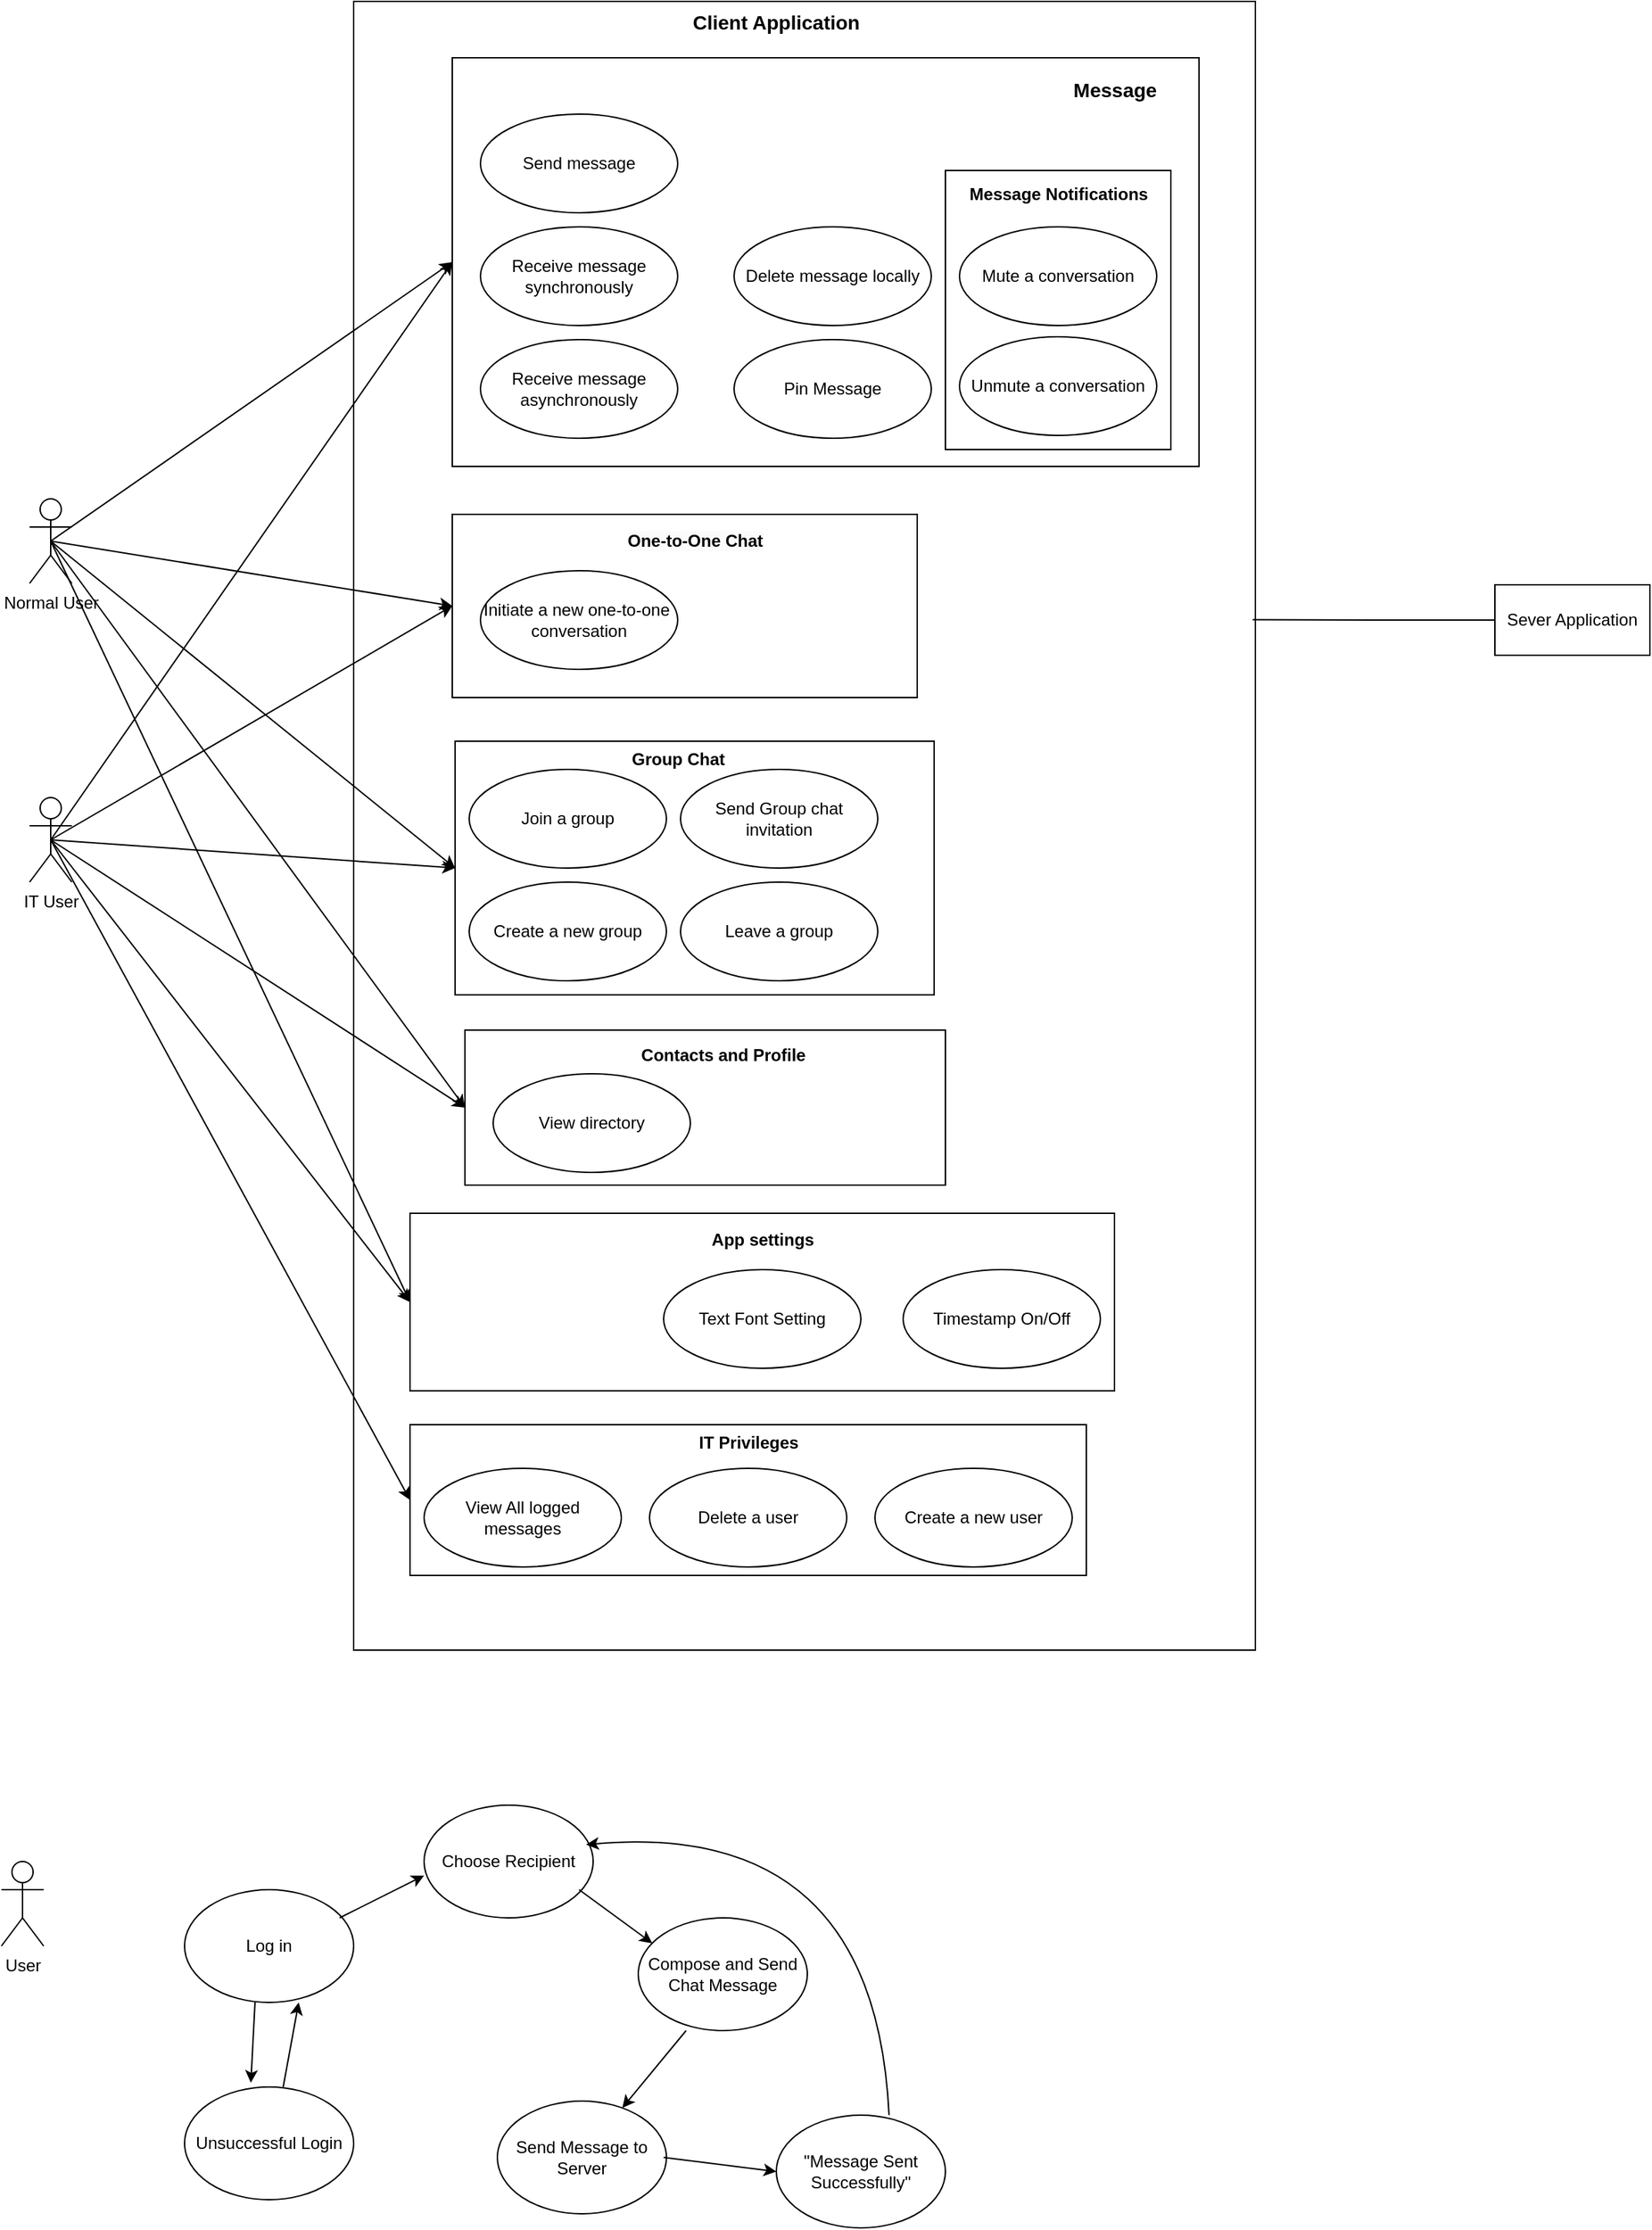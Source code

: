 <mxfile version="24.0.7" type="device" pages="3">
  <diagram name="Page-1" id="sUV660QRLb9GWtnvWiSY">
    <mxGraphModel dx="1434" dy="746" grid="1" gridSize="10" guides="1" tooltips="1" connect="1" arrows="1" fold="1" page="1" pageScale="1" pageWidth="1654" pageHeight="1169" math="0" shadow="0">
      <root>
        <mxCell id="0" />
        <mxCell id="1" parent="0" />
        <mxCell id="U2AByLSO6bJXmJ2jfOXi-1" value="" style="rounded=0;whiteSpace=wrap;html=1;" parent="1" vertex="1">
          <mxGeometry x="400" y="20" width="640" height="1170" as="geometry" />
        </mxCell>
        <mxCell id="YQ2VtmDsd7B6_WzJCYEh-53" value="" style="html=1;whiteSpace=wrap;" parent="1" vertex="1">
          <mxGeometry x="440" y="1030" width="480" height="107" as="geometry" />
        </mxCell>
        <mxCell id="YQ2VtmDsd7B6_WzJCYEh-41" value="" style="html=1;whiteSpace=wrap;" parent="1" vertex="1">
          <mxGeometry x="440" y="880" width="500" height="126" as="geometry" />
        </mxCell>
        <mxCell id="YQ2VtmDsd7B6_WzJCYEh-29" value="" style="html=1;whiteSpace=wrap;" parent="1" vertex="1">
          <mxGeometry x="479" y="750" width="341" height="110" as="geometry" />
        </mxCell>
        <mxCell id="YQ2VtmDsd7B6_WzJCYEh-20" value="" style="html=1;whiteSpace=wrap;" parent="1" vertex="1">
          <mxGeometry x="472" y="545" width="340" height="180" as="geometry" />
        </mxCell>
        <mxCell id="YQ2VtmDsd7B6_WzJCYEh-18" value="" style="html=1;whiteSpace=wrap;" parent="1" vertex="1">
          <mxGeometry x="470" y="384" width="330" height="130" as="geometry" />
        </mxCell>
        <mxCell id="YQ2VtmDsd7B6_WzJCYEh-16" value="" style="html=1;whiteSpace=wrap;" parent="1" vertex="1">
          <mxGeometry x="470" y="60" width="530" height="290" as="geometry" />
        </mxCell>
        <mxCell id="YQ2VtmDsd7B6_WzJCYEh-57" style="rounded=0;orthogonalLoop=1;jettySize=auto;html=1;exitX=0.5;exitY=0.5;exitDx=0;exitDy=0;exitPerimeter=0;entryX=0;entryY=0.5;entryDx=0;entryDy=0;" parent="1" source="YQ2VtmDsd7B6_WzJCYEh-1" target="YQ2VtmDsd7B6_WzJCYEh-16" edge="1">
          <mxGeometry relative="1" as="geometry" />
        </mxCell>
        <mxCell id="YQ2VtmDsd7B6_WzJCYEh-58" style="rounded=0;orthogonalLoop=1;jettySize=auto;html=1;exitX=0.5;exitY=0.5;exitDx=0;exitDy=0;exitPerimeter=0;entryX=0;entryY=0.5;entryDx=0;entryDy=0;" parent="1" source="YQ2VtmDsd7B6_WzJCYEh-1" target="YQ2VtmDsd7B6_WzJCYEh-18" edge="1">
          <mxGeometry relative="1" as="geometry" />
        </mxCell>
        <mxCell id="YQ2VtmDsd7B6_WzJCYEh-59" style="rounded=0;orthogonalLoop=1;jettySize=auto;html=1;exitX=0.5;exitY=0.5;exitDx=0;exitDy=0;exitPerimeter=0;entryX=0;entryY=0.5;entryDx=0;entryDy=0;" parent="1" source="YQ2VtmDsd7B6_WzJCYEh-1" target="YQ2VtmDsd7B6_WzJCYEh-20" edge="1">
          <mxGeometry relative="1" as="geometry" />
        </mxCell>
        <mxCell id="YQ2VtmDsd7B6_WzJCYEh-60" style="rounded=0;orthogonalLoop=1;jettySize=auto;html=1;exitX=0.5;exitY=0.5;exitDx=0;exitDy=0;exitPerimeter=0;entryX=0;entryY=0.5;entryDx=0;entryDy=0;" parent="1" source="YQ2VtmDsd7B6_WzJCYEh-1" target="YQ2VtmDsd7B6_WzJCYEh-29" edge="1">
          <mxGeometry relative="1" as="geometry" />
        </mxCell>
        <mxCell id="YQ2VtmDsd7B6_WzJCYEh-61" style="rounded=0;orthogonalLoop=1;jettySize=auto;html=1;exitX=0.5;exitY=0.5;exitDx=0;exitDy=0;exitPerimeter=0;entryX=0;entryY=0.5;entryDx=0;entryDy=0;" parent="1" source="YQ2VtmDsd7B6_WzJCYEh-1" target="YQ2VtmDsd7B6_WzJCYEh-41" edge="1">
          <mxGeometry relative="1" as="geometry" />
        </mxCell>
        <mxCell id="YQ2VtmDsd7B6_WzJCYEh-1" value="Normal User" style="shape=umlActor;verticalLabelPosition=bottom;verticalAlign=top;html=1;" parent="1" vertex="1">
          <mxGeometry x="170" y="373" width="30" height="60" as="geometry" />
        </mxCell>
        <mxCell id="YQ2VtmDsd7B6_WzJCYEh-62" style="rounded=0;orthogonalLoop=1;jettySize=auto;html=1;exitX=0.5;exitY=0.5;exitDx=0;exitDy=0;exitPerimeter=0;entryX=0;entryY=0.5;entryDx=0;entryDy=0;" parent="1" source="YQ2VtmDsd7B6_WzJCYEh-2" target="YQ2VtmDsd7B6_WzJCYEh-16" edge="1">
          <mxGeometry relative="1" as="geometry" />
        </mxCell>
        <mxCell id="YQ2VtmDsd7B6_WzJCYEh-63" style="rounded=0;orthogonalLoop=1;jettySize=auto;html=1;exitX=0.5;exitY=0.5;exitDx=0;exitDy=0;exitPerimeter=0;entryX=0;entryY=0.5;entryDx=0;entryDy=0;" parent="1" source="YQ2VtmDsd7B6_WzJCYEh-2" target="YQ2VtmDsd7B6_WzJCYEh-18" edge="1">
          <mxGeometry relative="1" as="geometry" />
        </mxCell>
        <mxCell id="YQ2VtmDsd7B6_WzJCYEh-64" style="rounded=0;orthogonalLoop=1;jettySize=auto;html=1;exitX=0.5;exitY=0.5;exitDx=0;exitDy=0;exitPerimeter=0;entryX=0;entryY=0.5;entryDx=0;entryDy=0;" parent="1" source="YQ2VtmDsd7B6_WzJCYEh-2" target="YQ2VtmDsd7B6_WzJCYEh-20" edge="1">
          <mxGeometry relative="1" as="geometry" />
        </mxCell>
        <mxCell id="YQ2VtmDsd7B6_WzJCYEh-65" style="rounded=0;orthogonalLoop=1;jettySize=auto;html=1;exitX=0.5;exitY=0.5;exitDx=0;exitDy=0;exitPerimeter=0;entryX=0;entryY=0.5;entryDx=0;entryDy=0;" parent="1" source="YQ2VtmDsd7B6_WzJCYEh-2" target="YQ2VtmDsd7B6_WzJCYEh-29" edge="1">
          <mxGeometry relative="1" as="geometry" />
        </mxCell>
        <mxCell id="YQ2VtmDsd7B6_WzJCYEh-66" style="rounded=0;orthogonalLoop=1;jettySize=auto;html=1;exitX=0.5;exitY=0.5;exitDx=0;exitDy=0;exitPerimeter=0;entryX=0;entryY=0.5;entryDx=0;entryDy=0;" parent="1" source="YQ2VtmDsd7B6_WzJCYEh-2" target="YQ2VtmDsd7B6_WzJCYEh-41" edge="1">
          <mxGeometry relative="1" as="geometry" />
        </mxCell>
        <mxCell id="YQ2VtmDsd7B6_WzJCYEh-67" style="rounded=0;orthogonalLoop=1;jettySize=auto;html=1;exitX=0.5;exitY=0.5;exitDx=0;exitDy=0;exitPerimeter=0;entryX=0;entryY=0.5;entryDx=0;entryDy=0;" parent="1" source="YQ2VtmDsd7B6_WzJCYEh-2" target="YQ2VtmDsd7B6_WzJCYEh-53" edge="1">
          <mxGeometry relative="1" as="geometry" />
        </mxCell>
        <mxCell id="YQ2VtmDsd7B6_WzJCYEh-2" value="IT User" style="shape=umlActor;verticalLabelPosition=bottom;verticalAlign=top;html=1;" parent="1" vertex="1">
          <mxGeometry x="170" y="585" width="30" height="60" as="geometry" />
        </mxCell>
        <mxCell id="YQ2VtmDsd7B6_WzJCYEh-3" value="Receive message synchronously" style="ellipse;whiteSpace=wrap;html=1;" parent="1" vertex="1">
          <mxGeometry x="490" y="180" width="140" height="70" as="geometry" />
        </mxCell>
        <mxCell id="YQ2VtmDsd7B6_WzJCYEh-4" value="Send message" style="ellipse;whiteSpace=wrap;html=1;" parent="1" vertex="1">
          <mxGeometry x="490" y="100" width="140" height="70" as="geometry" />
        </mxCell>
        <mxCell id="YQ2VtmDsd7B6_WzJCYEh-5" value="Delete message locally" style="ellipse;whiteSpace=wrap;html=1;" parent="1" vertex="1">
          <mxGeometry x="670" y="180" width="140" height="70" as="geometry" />
        </mxCell>
        <mxCell id="YQ2VtmDsd7B6_WzJCYEh-9" value="Initiate a new one-to-one&amp;nbsp; conversation" style="ellipse;whiteSpace=wrap;html=1;" parent="1" vertex="1">
          <mxGeometry x="490" y="424" width="140" height="70" as="geometry" />
        </mxCell>
        <mxCell id="YQ2VtmDsd7B6_WzJCYEh-11" value="Join a group" style="ellipse;whiteSpace=wrap;html=1;" parent="1" vertex="1">
          <mxGeometry x="482" y="565" width="140" height="70" as="geometry" />
        </mxCell>
        <mxCell id="YQ2VtmDsd7B6_WzJCYEh-12" value="Leave a group" style="ellipse;whiteSpace=wrap;html=1;" parent="1" vertex="1">
          <mxGeometry x="632" y="645" width="140" height="70" as="geometry" />
        </mxCell>
        <mxCell id="YQ2VtmDsd7B6_WzJCYEh-13" value="Create a new group" style="ellipse;whiteSpace=wrap;html=1;" parent="1" vertex="1">
          <mxGeometry x="482" y="645" width="140" height="70" as="geometry" />
        </mxCell>
        <mxCell id="YQ2VtmDsd7B6_WzJCYEh-15" value="Pin Message" style="ellipse;whiteSpace=wrap;html=1;" parent="1" vertex="1">
          <mxGeometry x="670" y="260" width="140" height="70" as="geometry" />
        </mxCell>
        <mxCell id="YQ2VtmDsd7B6_WzJCYEh-17" value="&lt;font style=&quot;font-size: 14px;&quot;&gt;Message&lt;/font&gt;" style="text;align=center;fontStyle=1;verticalAlign=middle;spacingLeft=3;spacingRight=3;strokeColor=none;rotatable=0;points=[[0,0.5],[1,0.5]];portConstraint=eastwest;html=1;" parent="1" vertex="1">
          <mxGeometry x="900" y="70" width="80" height="26" as="geometry" />
        </mxCell>
        <mxCell id="YQ2VtmDsd7B6_WzJCYEh-19" value="&lt;span style=&quot;color: rgb(0, 0, 0); font-family: Helvetica; font-size: 12px; font-style: normal; font-variant-ligatures: normal; font-variant-caps: normal; letter-spacing: normal; orphans: 2; text-align: center; text-indent: 0px; text-transform: none; widows: 2; word-spacing: 0px; -webkit-text-stroke-width: 0px; background-color: rgb(251, 251, 251); text-decoration-thickness: initial; text-decoration-style: initial; text-decoration-color: initial; float: none; display: inline !important;&quot;&gt;&lt;b&gt;One-to-One Chat&lt;/b&gt;&lt;/span&gt;" style="text;align=center;fontStyle=0;verticalAlign=middle;spacingLeft=3;spacingRight=3;strokeColor=none;rotatable=0;points=[[0,0.5],[1,0.5]];portConstraint=eastwest;html=1;" parent="1" vertex="1">
          <mxGeometry x="602" y="390" width="80" height="26" as="geometry" />
        </mxCell>
        <mxCell id="YQ2VtmDsd7B6_WzJCYEh-23" value="" style="html=1;whiteSpace=wrap;" parent="1" vertex="1">
          <mxGeometry x="820" y="140" width="160" height="198" as="geometry" />
        </mxCell>
        <mxCell id="YQ2VtmDsd7B6_WzJCYEh-21" value="Group Chat" style="text;align=center;fontStyle=1;verticalAlign=middle;spacingLeft=3;spacingRight=3;strokeColor=none;rotatable=0;points=[[0,0.5],[1,0.5]];portConstraint=eastwest;html=1;" parent="1" vertex="1">
          <mxGeometry x="590" y="545" width="80" height="26" as="geometry" />
        </mxCell>
        <mxCell id="YQ2VtmDsd7B6_WzJCYEh-22" value="Unmute a conversation" style="ellipse;whiteSpace=wrap;html=1;" parent="1" vertex="1">
          <mxGeometry x="830" y="258" width="140" height="70" as="geometry" />
        </mxCell>
        <mxCell id="YQ2VtmDsd7B6_WzJCYEh-24" value="Message Notifications" style="text;align=center;fontStyle=1;verticalAlign=middle;spacingLeft=3;spacingRight=3;strokeColor=none;rotatable=0;points=[[0,0.5],[1,0.5]];portConstraint=eastwest;html=1;" parent="1" vertex="1">
          <mxGeometry x="860" y="144" width="80" height="26" as="geometry" />
        </mxCell>
        <mxCell id="YQ2VtmDsd7B6_WzJCYEh-14" value="Mute a conversation" style="ellipse;whiteSpace=wrap;html=1;" parent="1" vertex="1">
          <mxGeometry x="830" y="180" width="140" height="70" as="geometry" />
        </mxCell>
        <mxCell id="YQ2VtmDsd7B6_WzJCYEh-25" value="Send Group chat invitation" style="ellipse;whiteSpace=wrap;html=1;" parent="1" vertex="1">
          <mxGeometry x="632" y="565" width="140" height="70" as="geometry" />
        </mxCell>
        <mxCell id="YQ2VtmDsd7B6_WzJCYEh-26" value="Receive message asynchronously" style="ellipse;whiteSpace=wrap;html=1;" parent="1" vertex="1">
          <mxGeometry x="490" y="260" width="140" height="70" as="geometry" />
        </mxCell>
        <mxCell id="YQ2VtmDsd7B6_WzJCYEh-27" value="View directory" style="ellipse;whiteSpace=wrap;html=1;" parent="1" vertex="1">
          <mxGeometry x="499" y="781" width="140" height="70" as="geometry" />
        </mxCell>
        <mxCell id="YQ2VtmDsd7B6_WzJCYEh-30" value="Contacts and Profile" style="text;align=center;fontStyle=1;verticalAlign=middle;spacingLeft=3;spacingRight=3;strokeColor=none;rotatable=0;points=[[0,0.5],[1,0.5]];portConstraint=eastwest;html=1;" parent="1" vertex="1">
          <mxGeometry x="622" y="755" width="80" height="26" as="geometry" />
        </mxCell>
        <mxCell id="YQ2VtmDsd7B6_WzJCYEh-33" value="Text Font Setting" style="ellipse;whiteSpace=wrap;html=1;" parent="1" vertex="1">
          <mxGeometry x="620" y="920" width="140" height="70" as="geometry" />
        </mxCell>
        <mxCell id="YQ2VtmDsd7B6_WzJCYEh-40" value="Timestamp On/Off" style="ellipse;whiteSpace=wrap;html=1;" parent="1" vertex="1">
          <mxGeometry x="790" y="920" width="140" height="70" as="geometry" />
        </mxCell>
        <mxCell id="YQ2VtmDsd7B6_WzJCYEh-43" value="App settings" style="text;align=center;fontStyle=1;verticalAlign=middle;spacingLeft=3;spacingRight=3;strokeColor=none;rotatable=0;points=[[0,0.5],[1,0.5]];portConstraint=eastwest;html=1;" parent="1" vertex="1">
          <mxGeometry x="650" y="886" width="80" height="26" as="geometry" />
        </mxCell>
        <mxCell id="YQ2VtmDsd7B6_WzJCYEh-45" value="View All logged messages" style="ellipse;whiteSpace=wrap;html=1;" parent="1" vertex="1">
          <mxGeometry x="450" y="1061" width="140" height="70" as="geometry" />
        </mxCell>
        <mxCell id="YQ2VtmDsd7B6_WzJCYEh-47" value="Create a new user" style="ellipse;whiteSpace=wrap;html=1;" parent="1" vertex="1">
          <mxGeometry x="770" y="1061" width="140" height="70" as="geometry" />
        </mxCell>
        <mxCell id="YQ2VtmDsd7B6_WzJCYEh-49" value="Delete a user" style="ellipse;whiteSpace=wrap;html=1;" parent="1" vertex="1">
          <mxGeometry x="610" y="1061" width="140" height="70" as="geometry" />
        </mxCell>
        <mxCell id="YQ2VtmDsd7B6_WzJCYEh-54" value="IT Privileges" style="text;align=center;fontStyle=1;verticalAlign=middle;spacingLeft=3;spacingRight=3;strokeColor=none;rotatable=0;points=[[0,0.5],[1,0.5]];portConstraint=eastwest;html=1;" parent="1" vertex="1">
          <mxGeometry x="640" y="1030" width="80" height="26" as="geometry" />
        </mxCell>
        <mxCell id="U2AByLSO6bJXmJ2jfOXi-2" value="&lt;font style=&quot;font-size: 14px;&quot;&gt;Client Application&lt;/font&gt;" style="text;html=1;align=center;verticalAlign=middle;whiteSpace=wrap;rounded=0;fontStyle=1" parent="1" vertex="1">
          <mxGeometry x="630" y="20" width="140" height="30" as="geometry" />
        </mxCell>
        <mxCell id="U2AByLSO6bJXmJ2jfOXi-3" value="Sever Application" style="html=1;whiteSpace=wrap;" parent="1" vertex="1">
          <mxGeometry x="1210" y="434" width="110" height="50" as="geometry" />
        </mxCell>
        <mxCell id="U2AByLSO6bJXmJ2jfOXi-6" style="edgeStyle=orthogonalEdgeStyle;rounded=0;orthogonalLoop=1;jettySize=auto;html=1;exitX=0;exitY=0.5;exitDx=0;exitDy=0;entryX=0.997;entryY=0.375;entryDx=0;entryDy=0;entryPerimeter=0;endArrow=none;endFill=0;" parent="1" source="U2AByLSO6bJXmJ2jfOXi-3" target="U2AByLSO6bJXmJ2jfOXi-1" edge="1">
          <mxGeometry relative="1" as="geometry" />
        </mxCell>
        <mxCell id="kB2DdkxlI2vnmyOFo43a-1" value="User&lt;div&gt;&lt;br&gt;&lt;/div&gt;" style="shape=umlActor;verticalLabelPosition=bottom;verticalAlign=top;html=1;outlineConnect=0;" vertex="1" parent="1">
          <mxGeometry x="150" y="1340" width="30" height="60" as="geometry" />
        </mxCell>
        <mxCell id="kB2DdkxlI2vnmyOFo43a-3" value="Choose Recipient" style="ellipse;whiteSpace=wrap;html=1;" vertex="1" parent="1">
          <mxGeometry x="450" y="1300" width="120" height="80" as="geometry" />
        </mxCell>
        <mxCell id="kB2DdkxlI2vnmyOFo43a-4" value="Compose and Send Chat Message" style="ellipse;whiteSpace=wrap;html=1;" vertex="1" parent="1">
          <mxGeometry x="602" y="1380" width="120" height="80" as="geometry" />
        </mxCell>
        <mxCell id="kB2DdkxlI2vnmyOFo43a-5" value="Log in" style="ellipse;whiteSpace=wrap;html=1;" vertex="1" parent="1">
          <mxGeometry x="280" y="1360" width="120" height="80" as="geometry" />
        </mxCell>
        <mxCell id="kB2DdkxlI2vnmyOFo43a-6" value="Unsuccessful Login" style="ellipse;whiteSpace=wrap;html=1;" vertex="1" parent="1">
          <mxGeometry x="280" y="1500" width="120" height="80" as="geometry" />
        </mxCell>
        <mxCell id="kB2DdkxlI2vnmyOFo43a-7" value="Send Message to Server" style="ellipse;whiteSpace=wrap;html=1;" vertex="1" parent="1">
          <mxGeometry x="502" y="1510" width="120" height="80" as="geometry" />
        </mxCell>
        <mxCell id="kB2DdkxlI2vnmyOFo43a-8" value="&quot;Message Sent Successfully&quot;" style="ellipse;whiteSpace=wrap;html=1;" vertex="1" parent="1">
          <mxGeometry x="700" y="1520" width="120" height="80" as="geometry" />
        </mxCell>
        <mxCell id="kB2DdkxlI2vnmyOFo43a-9" value="" style="endArrow=classic;html=1;rounded=0;entryX=0.392;entryY=-0.037;entryDx=0;entryDy=0;entryPerimeter=0;" edge="1" parent="1" target="kB2DdkxlI2vnmyOFo43a-6">
          <mxGeometry width="50" height="50" relative="1" as="geometry">
            <mxPoint x="330" y="1440" as="sourcePoint" />
            <mxPoint x="380" y="1390" as="targetPoint" />
          </mxGeometry>
        </mxCell>
        <mxCell id="kB2DdkxlI2vnmyOFo43a-10" value="" style="endArrow=classic;html=1;rounded=0;entryX=0.675;entryY=1;entryDx=0;entryDy=0;entryPerimeter=0;" edge="1" parent="1" target="kB2DdkxlI2vnmyOFo43a-5">
          <mxGeometry width="50" height="50" relative="1" as="geometry">
            <mxPoint x="350" y="1500" as="sourcePoint" />
            <mxPoint x="400" y="1450" as="targetPoint" />
          </mxGeometry>
        </mxCell>
        <mxCell id="kB2DdkxlI2vnmyOFo43a-12" value="" style="endArrow=classic;html=1;rounded=0;entryX=0;entryY=0.625;entryDx=0;entryDy=0;entryPerimeter=0;" edge="1" parent="1" target="kB2DdkxlI2vnmyOFo43a-3">
          <mxGeometry width="50" height="50" relative="1" as="geometry">
            <mxPoint x="390" y="1380" as="sourcePoint" />
            <mxPoint x="440" y="1330" as="targetPoint" />
          </mxGeometry>
        </mxCell>
        <mxCell id="kB2DdkxlI2vnmyOFo43a-14" value="" style="endArrow=classic;html=1;rounded=0;entryX=0.083;entryY=0.225;entryDx=0;entryDy=0;entryPerimeter=0;" edge="1" parent="1" target="kB2DdkxlI2vnmyOFo43a-4">
          <mxGeometry width="50" height="50" relative="1" as="geometry">
            <mxPoint x="560" y="1360" as="sourcePoint" />
            <mxPoint x="600" y="1390" as="targetPoint" />
          </mxGeometry>
        </mxCell>
        <mxCell id="kB2DdkxlI2vnmyOFo43a-15" value="" style="endArrow=classic;html=1;rounded=0;exitX=0.283;exitY=1;exitDx=0;exitDy=0;exitPerimeter=0;" edge="1" parent="1" source="kB2DdkxlI2vnmyOFo43a-4" target="kB2DdkxlI2vnmyOFo43a-7">
          <mxGeometry width="50" height="50" relative="1" as="geometry">
            <mxPoint x="700" y="1440" as="sourcePoint" />
            <mxPoint x="750" y="1390" as="targetPoint" />
          </mxGeometry>
        </mxCell>
        <mxCell id="kB2DdkxlI2vnmyOFo43a-16" value="" style="endArrow=classic;html=1;rounded=0;entryX=0;entryY=0.5;entryDx=0;entryDy=0;" edge="1" parent="1" target="kB2DdkxlI2vnmyOFo43a-8">
          <mxGeometry width="50" height="50" relative="1" as="geometry">
            <mxPoint x="620" y="1550" as="sourcePoint" />
            <mxPoint x="670" y="1500" as="targetPoint" />
          </mxGeometry>
        </mxCell>
        <mxCell id="kB2DdkxlI2vnmyOFo43a-17" value="" style="curved=1;endArrow=classic;html=1;rounded=0;entryX=0.958;entryY=0.35;entryDx=0;entryDy=0;entryPerimeter=0;" edge="1" parent="1" target="kB2DdkxlI2vnmyOFo43a-3">
          <mxGeometry width="50" height="50" relative="1" as="geometry">
            <mxPoint x="780" y="1520" as="sourcePoint" />
            <mxPoint x="830" y="1470" as="targetPoint" />
            <Array as="points">
              <mxPoint x="770" y="1310" />
            </Array>
          </mxGeometry>
        </mxCell>
      </root>
    </mxGraphModel>
  </diagram>
  <diagram id="76yED_X19V-XeV7wdZsf" name="Page-2">
    <mxGraphModel dx="1080" dy="615" grid="1" gridSize="10" guides="1" tooltips="1" connect="1" arrows="1" fold="1" page="1" pageScale="1" pageWidth="1654" pageHeight="1169" math="0" shadow="0">
      <root>
        <mxCell id="0" />
        <mxCell id="1" parent="0" />
        <mxCell id="WNzf7cn8V8j3igvtet1d-1" value="" style="shape=umlLifeline;perimeter=lifelinePerimeter;whiteSpace=wrap;html=1;container=1;dropTarget=0;collapsible=0;recursiveResize=0;outlineConnect=0;portConstraint=eastwest;newEdgeStyle={&quot;curved&quot;:0,&quot;rounded&quot;:0};participant=umlActor;" parent="1" vertex="1">
          <mxGeometry x="410" y="210" width="20" height="300" as="geometry" />
        </mxCell>
        <mxCell id="WNzf7cn8V8j3igvtet1d-2" value="direct message" style="shape=umlLifeline;perimeter=lifelinePerimeter;whiteSpace=wrap;html=1;container=1;dropTarget=0;collapsible=0;recursiveResize=0;outlineConnect=0;portConstraint=eastwest;newEdgeStyle={&quot;curved&quot;:0,&quot;rounded&quot;:0};" parent="1" vertex="1">
          <mxGeometry x="480" y="210" width="100" height="300" as="geometry" />
        </mxCell>
        <mxCell id="WNzf7cn8V8j3igvtet1d-3" value="group message" style="shape=umlLifeline;perimeter=lifelinePerimeter;whiteSpace=wrap;html=1;container=1;dropTarget=0;collapsible=0;recursiveResize=0;outlineConnect=0;portConstraint=eastwest;newEdgeStyle={&quot;curved&quot;:0,&quot;rounded&quot;:0};" parent="1" vertex="1">
          <mxGeometry x="610" y="210" width="100" height="300" as="geometry" />
        </mxCell>
        <mxCell id="WNzf7cn8V8j3igvtet1d-4" value="app settings" style="shape=umlLifeline;perimeter=lifelinePerimeter;whiteSpace=wrap;html=1;container=1;dropTarget=0;collapsible=0;recursiveResize=0;outlineConnect=0;portConstraint=eastwest;newEdgeStyle={&quot;curved&quot;:0,&quot;rounded&quot;:0};" parent="1" vertex="1">
          <mxGeometry x="750" y="210" width="100" height="300" as="geometry" />
        </mxCell>
        <mxCell id="WNzf7cn8V8j3igvtet1d-5" value="Directory" style="shape=umlLifeline;perimeter=lifelinePerimeter;whiteSpace=wrap;html=1;container=1;dropTarget=0;collapsible=0;recursiveResize=0;outlineConnect=0;portConstraint=eastwest;newEdgeStyle={&quot;curved&quot;:0,&quot;rounded&quot;:0};" parent="1" vertex="1">
          <mxGeometry x="880" y="210" width="100" height="300" as="geometry" />
        </mxCell>
        <mxCell id="WNzf7cn8V8j3igvtet1d-6" value="User" style="text;align=center;fontStyle=1;verticalAlign=middle;spacingLeft=3;spacingRight=3;strokeColor=none;rotatable=0;points=[[0,0.5],[1,0.5]];portConstraint=eastwest;html=1;" parent="1" vertex="1">
          <mxGeometry x="390" y="180" width="80" height="26" as="geometry" />
        </mxCell>
        <mxCell id="V9n1AzZN_ZHZRttG4YIM-1" value="Send direct Message" style="html=1;verticalAlign=bottom;endArrow=block;curved=0;rounded=0;" parent="1" edge="1">
          <mxGeometry width="80" relative="1" as="geometry">
            <mxPoint x="419.759" y="290.0" as="sourcePoint" />
            <mxPoint x="529.5" y="290.0" as="targetPoint" />
          </mxGeometry>
        </mxCell>
        <mxCell id="V9n1AzZN_ZHZRttG4YIM-2" value="View direct Message" style="html=1;verticalAlign=bottom;endArrow=block;curved=0;rounded=0;" parent="1" source="WNzf7cn8V8j3igvtet1d-2" target="WNzf7cn8V8j3igvtet1d-1" edge="1">
          <mxGeometry width="80" relative="1" as="geometry">
            <mxPoint x="510" y="340" as="sourcePoint" />
            <mxPoint x="430" y="340" as="targetPoint" />
            <Array as="points">
              <mxPoint x="480" y="310" />
            </Array>
          </mxGeometry>
        </mxCell>
        <mxCell id="V9n1AzZN_ZHZRttG4YIM-3" value="Send group Message" style="html=1;verticalAlign=bottom;endArrow=block;curved=0;rounded=0;" parent="1" target="WNzf7cn8V8j3igvtet1d-3" edge="1">
          <mxGeometry width="80" relative="1" as="geometry">
            <mxPoint x="419.999" y="349.63" as="sourcePoint" />
            <mxPoint x="529.74" y="349.63" as="targetPoint" />
          </mxGeometry>
        </mxCell>
        <mxCell id="V9n1AzZN_ZHZRttG4YIM-4" value="View group Message" style="html=1;verticalAlign=bottom;endArrow=block;curved=0;rounded=0;" parent="1" source="WNzf7cn8V8j3igvtet1d-3" edge="1">
          <mxGeometry width="80" relative="1" as="geometry">
            <mxPoint x="530.24" y="369.63" as="sourcePoint" />
            <mxPoint x="420.24" y="369.63" as="targetPoint" />
            <Array as="points">
              <mxPoint x="480.24" y="369.63" />
            </Array>
          </mxGeometry>
        </mxCell>
        <mxCell id="V9n1AzZN_ZHZRttG4YIM-5" value="Change App Setting" style="html=1;verticalAlign=bottom;endArrow=block;curved=0;rounded=0;" parent="1" edge="1">
          <mxGeometry width="80" relative="1" as="geometry">
            <mxPoint x="420" y="410" as="sourcePoint" />
            <mxPoint x="799.5" y="410" as="targetPoint" />
          </mxGeometry>
        </mxCell>
        <mxCell id="V9n1AzZN_ZHZRttG4YIM-6" value="Request to view directory" style="html=1;verticalAlign=bottom;endArrow=block;curved=0;rounded=0;" parent="1" target="WNzf7cn8V8j3igvtet1d-5" edge="1">
          <mxGeometry width="80" relative="1" as="geometry">
            <mxPoint x="420" y="450" as="sourcePoint" />
            <mxPoint x="500" y="450" as="targetPoint" />
          </mxGeometry>
        </mxCell>
        <mxCell id="V9n1AzZN_ZHZRttG4YIM-7" value="Return directory" style="html=1;verticalAlign=bottom;endArrow=block;curved=0;rounded=0;" parent="1" edge="1">
          <mxGeometry width="80" relative="1" as="geometry">
            <mxPoint x="929.74" y="470.0" as="sourcePoint" />
            <mxPoint x="419.999" y="470.0" as="targetPoint" />
          </mxGeometry>
        </mxCell>
        <mxCell id="WEP-BiXhZE0mZnWe9B-W-1" value="" style="shape=umlLifeline;perimeter=lifelinePerimeter;whiteSpace=wrap;html=1;container=1;dropTarget=0;collapsible=0;recursiveResize=0;outlineConnect=0;portConstraint=eastwest;newEdgeStyle={&quot;curved&quot;:0,&quot;rounded&quot;:0};participant=umlActor;" parent="1" vertex="1">
          <mxGeometry x="410" y="585" width="20" height="300" as="geometry" />
        </mxCell>
        <mxCell id="WEP-BiXhZE0mZnWe9B-W-2" value="direct message" style="shape=umlLifeline;perimeter=lifelinePerimeter;whiteSpace=wrap;html=1;container=1;dropTarget=0;collapsible=0;recursiveResize=0;outlineConnect=0;portConstraint=eastwest;newEdgeStyle={&quot;curved&quot;:0,&quot;rounded&quot;:0};" parent="1" vertex="1">
          <mxGeometry x="480" y="585" width="100" height="300" as="geometry" />
        </mxCell>
        <mxCell id="WEP-BiXhZE0mZnWe9B-W-3" value="group message" style="shape=umlLifeline;perimeter=lifelinePerimeter;whiteSpace=wrap;html=1;container=1;dropTarget=0;collapsible=0;recursiveResize=0;outlineConnect=0;portConstraint=eastwest;newEdgeStyle={&quot;curved&quot;:0,&quot;rounded&quot;:0};" parent="1" vertex="1">
          <mxGeometry x="610" y="585" width="100" height="300" as="geometry" />
        </mxCell>
        <mxCell id="WEP-BiXhZE0mZnWe9B-W-4" value="app settings" style="shape=umlLifeline;perimeter=lifelinePerimeter;whiteSpace=wrap;html=1;container=1;dropTarget=0;collapsible=0;recursiveResize=0;outlineConnect=0;portConstraint=eastwest;newEdgeStyle={&quot;curved&quot;:0,&quot;rounded&quot;:0};" parent="1" vertex="1">
          <mxGeometry x="750" y="585" width="100" height="300" as="geometry" />
        </mxCell>
        <mxCell id="WEP-BiXhZE0mZnWe9B-W-5" value="Directory" style="shape=umlLifeline;perimeter=lifelinePerimeter;whiteSpace=wrap;html=1;container=1;dropTarget=0;collapsible=0;recursiveResize=0;outlineConnect=0;portConstraint=eastwest;newEdgeStyle={&quot;curved&quot;:0,&quot;rounded&quot;:0};" parent="1" vertex="1">
          <mxGeometry x="880" y="585" width="100" height="300" as="geometry" />
        </mxCell>
        <mxCell id="WEP-BiXhZE0mZnWe9B-W-6" value="Send direct Message" style="html=1;verticalAlign=bottom;endArrow=block;curved=0;rounded=0;" parent="1" edge="1">
          <mxGeometry width="80" relative="1" as="geometry">
            <mxPoint x="419.759" y="665.0" as="sourcePoint" />
            <mxPoint x="529.5" y="665.0" as="targetPoint" />
          </mxGeometry>
        </mxCell>
        <mxCell id="WEP-BiXhZE0mZnWe9B-W-7" value="View direct Message" style="html=1;verticalAlign=bottom;endArrow=block;curved=0;rounded=0;" parent="1" source="WEP-BiXhZE0mZnWe9B-W-2" target="WEP-BiXhZE0mZnWe9B-W-1" edge="1">
          <mxGeometry width="80" relative="1" as="geometry">
            <mxPoint x="510" y="715" as="sourcePoint" />
            <mxPoint x="430" y="715" as="targetPoint" />
            <Array as="points">
              <mxPoint x="480" y="685" />
            </Array>
          </mxGeometry>
        </mxCell>
        <mxCell id="WEP-BiXhZE0mZnWe9B-W-8" value="Send group Message" style="html=1;verticalAlign=bottom;endArrow=block;curved=0;rounded=0;" parent="1" target="WEP-BiXhZE0mZnWe9B-W-3" edge="1">
          <mxGeometry width="80" relative="1" as="geometry">
            <mxPoint x="419.999" y="724.63" as="sourcePoint" />
            <mxPoint x="529.74" y="724.63" as="targetPoint" />
          </mxGeometry>
        </mxCell>
        <mxCell id="WEP-BiXhZE0mZnWe9B-W-9" value="View group Message" style="html=1;verticalAlign=bottom;endArrow=block;curved=0;rounded=0;" parent="1" source="WEP-BiXhZE0mZnWe9B-W-3" edge="1">
          <mxGeometry width="80" relative="1" as="geometry">
            <mxPoint x="530.24" y="744.63" as="sourcePoint" />
            <mxPoint x="420.24" y="744.63" as="targetPoint" />
            <Array as="points">
              <mxPoint x="480.24" y="744.63" />
            </Array>
          </mxGeometry>
        </mxCell>
        <mxCell id="WEP-BiXhZE0mZnWe9B-W-10" value="Change App Setting" style="html=1;verticalAlign=bottom;endArrow=block;curved=0;rounded=0;" parent="1" edge="1">
          <mxGeometry width="80" relative="1" as="geometry">
            <mxPoint x="420" y="785" as="sourcePoint" />
            <mxPoint x="799.5" y="785" as="targetPoint" />
          </mxGeometry>
        </mxCell>
        <mxCell id="WEP-BiXhZE0mZnWe9B-W-11" value="Request to view directory" style="html=1;verticalAlign=bottom;endArrow=block;curved=0;rounded=0;" parent="1" edge="1">
          <mxGeometry width="80" relative="1" as="geometry">
            <mxPoint x="420" y="836" as="sourcePoint" />
            <mxPoint x="929.5" y="836" as="targetPoint" />
          </mxGeometry>
        </mxCell>
        <mxCell id="WEP-BiXhZE0mZnWe9B-W-12" value="Return directory" style="html=1;verticalAlign=bottom;endArrow=block;curved=0;rounded=0;" parent="1" edge="1">
          <mxGeometry width="80" relative="1" as="geometry">
            <mxPoint x="929.74" y="856.0" as="sourcePoint" />
            <mxPoint x="419.999" y="856.0" as="targetPoint" />
          </mxGeometry>
        </mxCell>
        <mxCell id="WEP-BiXhZE0mZnWe9B-W-13" value="Server" style="shape=umlLifeline;perimeter=lifelinePerimeter;whiteSpace=wrap;html=1;container=1;dropTarget=0;collapsible=0;recursiveResize=0;outlineConnect=0;portConstraint=eastwest;newEdgeStyle={&quot;curved&quot;:0,&quot;rounded&quot;:0};" parent="1" vertex="1">
          <mxGeometry x="260" y="585" width="100" height="300" as="geometry" />
        </mxCell>
        <mxCell id="WEP-BiXhZE0mZnWe9B-W-14" value="IT Admin" style="text;align=center;fontStyle=1;verticalAlign=middle;spacingLeft=3;spacingRight=3;strokeColor=none;rotatable=0;points=[[0,0.5],[1,0.5]];portConstraint=eastwest;html=1;" parent="1" vertex="1">
          <mxGeometry x="380" y="559" width="80" height="26" as="geometry" />
        </mxCell>
        <mxCell id="WEP-BiXhZE0mZnWe9B-W-15" value="Respond" style="html=1;verticalAlign=bottom;endArrow=block;curved=0;rounded=0;" parent="1" target="WEP-BiXhZE0mZnWe9B-W-1" edge="1">
          <mxGeometry width="80" relative="1" as="geometry">
            <mxPoint x="310" y="680" as="sourcePoint" />
            <mxPoint x="390" y="680" as="targetPoint" />
          </mxGeometry>
        </mxCell>
        <mxCell id="WEP-BiXhZE0mZnWe9B-W-28" value="Create new User" style="html=1;verticalAlign=bottom;endArrow=block;curved=0;rounded=0;" parent="1" edge="1">
          <mxGeometry width="80" relative="1" as="geometry">
            <mxPoint x="420" y="660" as="sourcePoint" />
            <mxPoint x="309.759" y="660" as="targetPoint" />
          </mxGeometry>
        </mxCell>
        <mxCell id="WEP-BiXhZE0mZnWe9B-W-29" value="Respond" style="html=1;verticalAlign=bottom;endArrow=block;curved=0;rounded=0;" parent="1" edge="1">
          <mxGeometry width="80" relative="1" as="geometry">
            <mxPoint x="310.24" y="730" as="sourcePoint" />
            <mxPoint x="420.24" y="730" as="targetPoint" />
          </mxGeometry>
        </mxCell>
        <mxCell id="WEP-BiXhZE0mZnWe9B-W-30" value="Remove a User" style="html=1;verticalAlign=bottom;endArrow=block;curved=0;rounded=0;" parent="1" edge="1">
          <mxGeometry width="80" relative="1" as="geometry">
            <mxPoint x="420.24" y="710" as="sourcePoint" />
            <mxPoint x="309.999" y="710" as="targetPoint" />
          </mxGeometry>
        </mxCell>
        <mxCell id="WEP-BiXhZE0mZnWe9B-W-31" value="Respond" style="html=1;verticalAlign=bottom;endArrow=block;curved=0;rounded=0;" parent="1" target="WEP-BiXhZE0mZnWe9B-W-1" edge="1">
          <mxGeometry width="80" relative="1" as="geometry">
            <mxPoint x="800" y="810" as="sourcePoint" />
            <mxPoint x="720" y="810" as="targetPoint" />
          </mxGeometry>
        </mxCell>
        <mxCell id="WEP-BiXhZE0mZnWe9B-W-32" value="Return System logs" style="html=1;verticalAlign=bottom;endArrow=block;curved=0;rounded=0;" parent="1" edge="1">
          <mxGeometry width="80" relative="1" as="geometry">
            <mxPoint x="310.24" y="790" as="sourcePoint" />
            <mxPoint x="420.24" y="790" as="targetPoint" />
          </mxGeometry>
        </mxCell>
        <mxCell id="WEP-BiXhZE0mZnWe9B-W-33" value="View Logs Request" style="html=1;verticalAlign=bottom;endArrow=block;curved=0;rounded=0;" parent="1" edge="1">
          <mxGeometry width="80" relative="1" as="geometry">
            <mxPoint x="420.24" y="770" as="sourcePoint" />
            <mxPoint x="309.999" y="770" as="targetPoint" />
          </mxGeometry>
        </mxCell>
      </root>
    </mxGraphModel>
  </diagram>
  <diagram id="tJYpXaFnaVv0csofvb00" name="Page-3">
    <mxGraphModel dx="745" dy="424" grid="1" gridSize="10" guides="1" tooltips="1" connect="1" arrows="1" fold="1" page="1" pageScale="1" pageWidth="1654" pageHeight="1169" math="0" shadow="0">
      <root>
        <mxCell id="0" />
        <mxCell id="1" parent="0" />
        <mxCell id="F14sKOtyyoUPDypCJk7Z-3" value="Client" style="shape=umlLifeline;perimeter=lifelinePerimeter;whiteSpace=wrap;html=1;container=1;dropTarget=0;collapsible=0;recursiveResize=0;outlineConnect=0;portConstraint=eastwest;newEdgeStyle={&quot;curved&quot;:0,&quot;rounded&quot;:0};" vertex="1" parent="1">
          <mxGeometry x="560" y="520" width="100" height="300" as="geometry" />
        </mxCell>
        <mxCell id="F14sKOtyyoUPDypCJk7Z-4" value="Server" style="shape=umlLifeline;perimeter=lifelinePerimeter;whiteSpace=wrap;html=1;container=1;dropTarget=0;collapsible=0;recursiveResize=0;outlineConnect=0;portConstraint=eastwest;newEdgeStyle={&quot;curved&quot;:0,&quot;rounded&quot;:0};" vertex="1" parent="1">
          <mxGeometry x="827" y="520" width="100" height="300" as="geometry" />
        </mxCell>
        <mxCell id="F14sKOtyyoUPDypCJk7Z-5" value="Client Hello" style="html=1;verticalAlign=bottom;endArrow=block;curved=0;rounded=0;" edge="1" parent="1" target="F14sKOtyyoUPDypCJk7Z-4">
          <mxGeometry width="80" relative="1" as="geometry">
            <mxPoint x="610" y="600" as="sourcePoint" />
            <mxPoint x="690" y="600" as="targetPoint" />
          </mxGeometry>
        </mxCell>
        <mxCell id="F14sKOtyyoUPDypCJk7Z-6" value="Username/password" style="html=1;verticalAlign=bottom;endArrow=block;curved=0;rounded=0;" edge="1" parent="1" target="F14sKOtyyoUPDypCJk7Z-4">
          <mxGeometry width="80" relative="1" as="geometry">
            <mxPoint x="610" y="660" as="sourcePoint" />
            <mxPoint x="690" y="660" as="targetPoint" />
          </mxGeometry>
        </mxCell>
        <mxCell id="F14sKOtyyoUPDypCJk7Z-7" value="Server Hello + Login Request" style="html=1;verticalAlign=bottom;endArrow=block;curved=0;rounded=0;" edge="1" parent="1">
          <mxGeometry width="80" relative="1" as="geometry">
            <mxPoint x="877" y="630" as="sourcePoint" />
            <mxPoint x="610" y="630" as="targetPoint" />
          </mxGeometry>
        </mxCell>
        <mxCell id="F14sKOtyyoUPDypCJk7Z-8" value="Login Request (wrong credential, try again)" style="html=1;verticalAlign=bottom;endArrow=block;curved=0;rounded=0;" edge="1" parent="1">
          <mxGeometry x="0.002" width="80" relative="1" as="geometry">
            <mxPoint x="877" y="690" as="sourcePoint" />
            <mxPoint x="610" y="690" as="targetPoint" />
            <mxPoint as="offset" />
          </mxGeometry>
        </mxCell>
        <mxCell id="oJWnkddR0OJMqSs9m4Yq-7" value="OK (successfully logged in)" style="html=1;verticalAlign=bottom;endArrow=block;curved=0;rounded=0;" edge="1" parent="1">
          <mxGeometry x="0.002" width="80" relative="1" as="geometry">
            <mxPoint x="877" y="740" as="sourcePoint" />
            <mxPoint x="610" y="740" as="targetPoint" />
            <mxPoint as="offset" />
          </mxGeometry>
        </mxCell>
        <mxCell id="oJWnkddR0OJMqSs9m4Yq-9" value="OR" style="text;align=center;fontStyle=1;verticalAlign=middle;spacingLeft=3;spacingRight=3;strokeColor=none;rotatable=0;points=[[0,0.5],[1,0.5]];portConstraint=eastwest;html=1;" vertex="1" parent="1">
          <mxGeometry x="700" y="700" width="80" height="26" as="geometry" />
        </mxCell>
      </root>
    </mxGraphModel>
  </diagram>
</mxfile>
